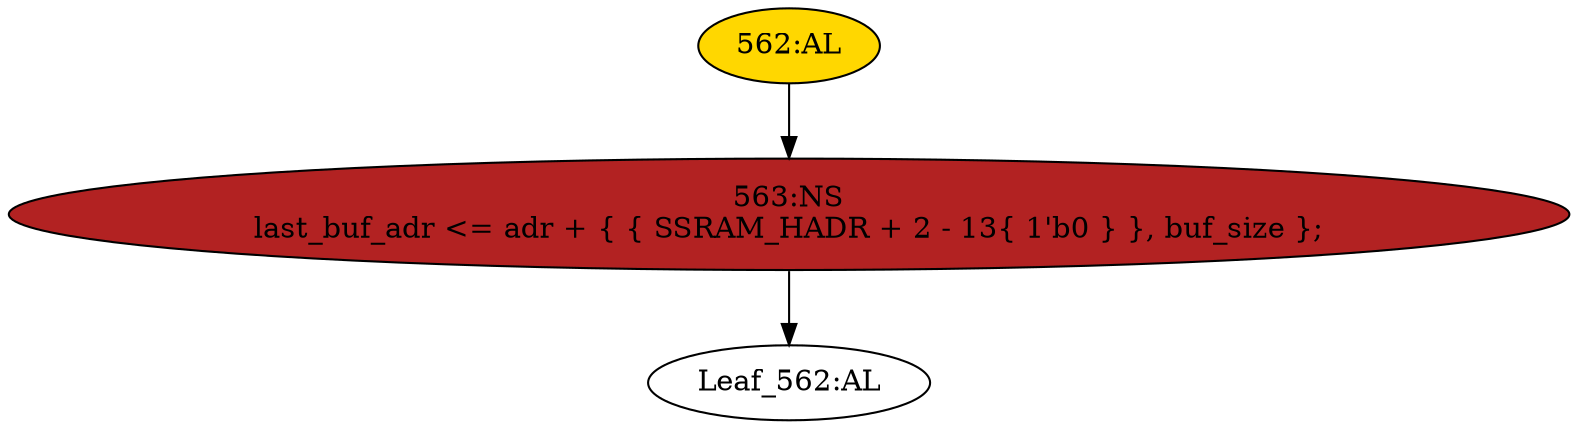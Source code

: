 strict digraph "" {
	node [label="\N"];
	"Leaf_562:AL"	 [def_var="['last_buf_adr']",
		label="Leaf_562:AL"];
	"562:AL"	 [ast="<pyverilog.vparser.ast.Always object at 0x7fa020e95f50>",
		clk_sens=True,
		fillcolor=gold,
		label="562:AL",
		sens="['clk']",
		statements="[]",
		style=filled,
		typ=Always,
		use_var="['adr', 'buf_size']"];
	"563:NS"	 [ast="<pyverilog.vparser.ast.NonblockingSubstitution object at 0x7fa020e2f090>",
		fillcolor=firebrick,
		label="563:NS
last_buf_adr <= adr + { { SSRAM_HADR + 2 - 13{ 1'b0 } }, buf_size };",
		statements="[<pyverilog.vparser.ast.NonblockingSubstitution object at 0x7fa020e2f090>]",
		style=filled,
		typ=NonblockingSubstitution];
	"562:AL" -> "563:NS"	 [cond="[]",
		lineno=None];
	"563:NS" -> "Leaf_562:AL"	 [cond="[]",
		lineno=None];
}
